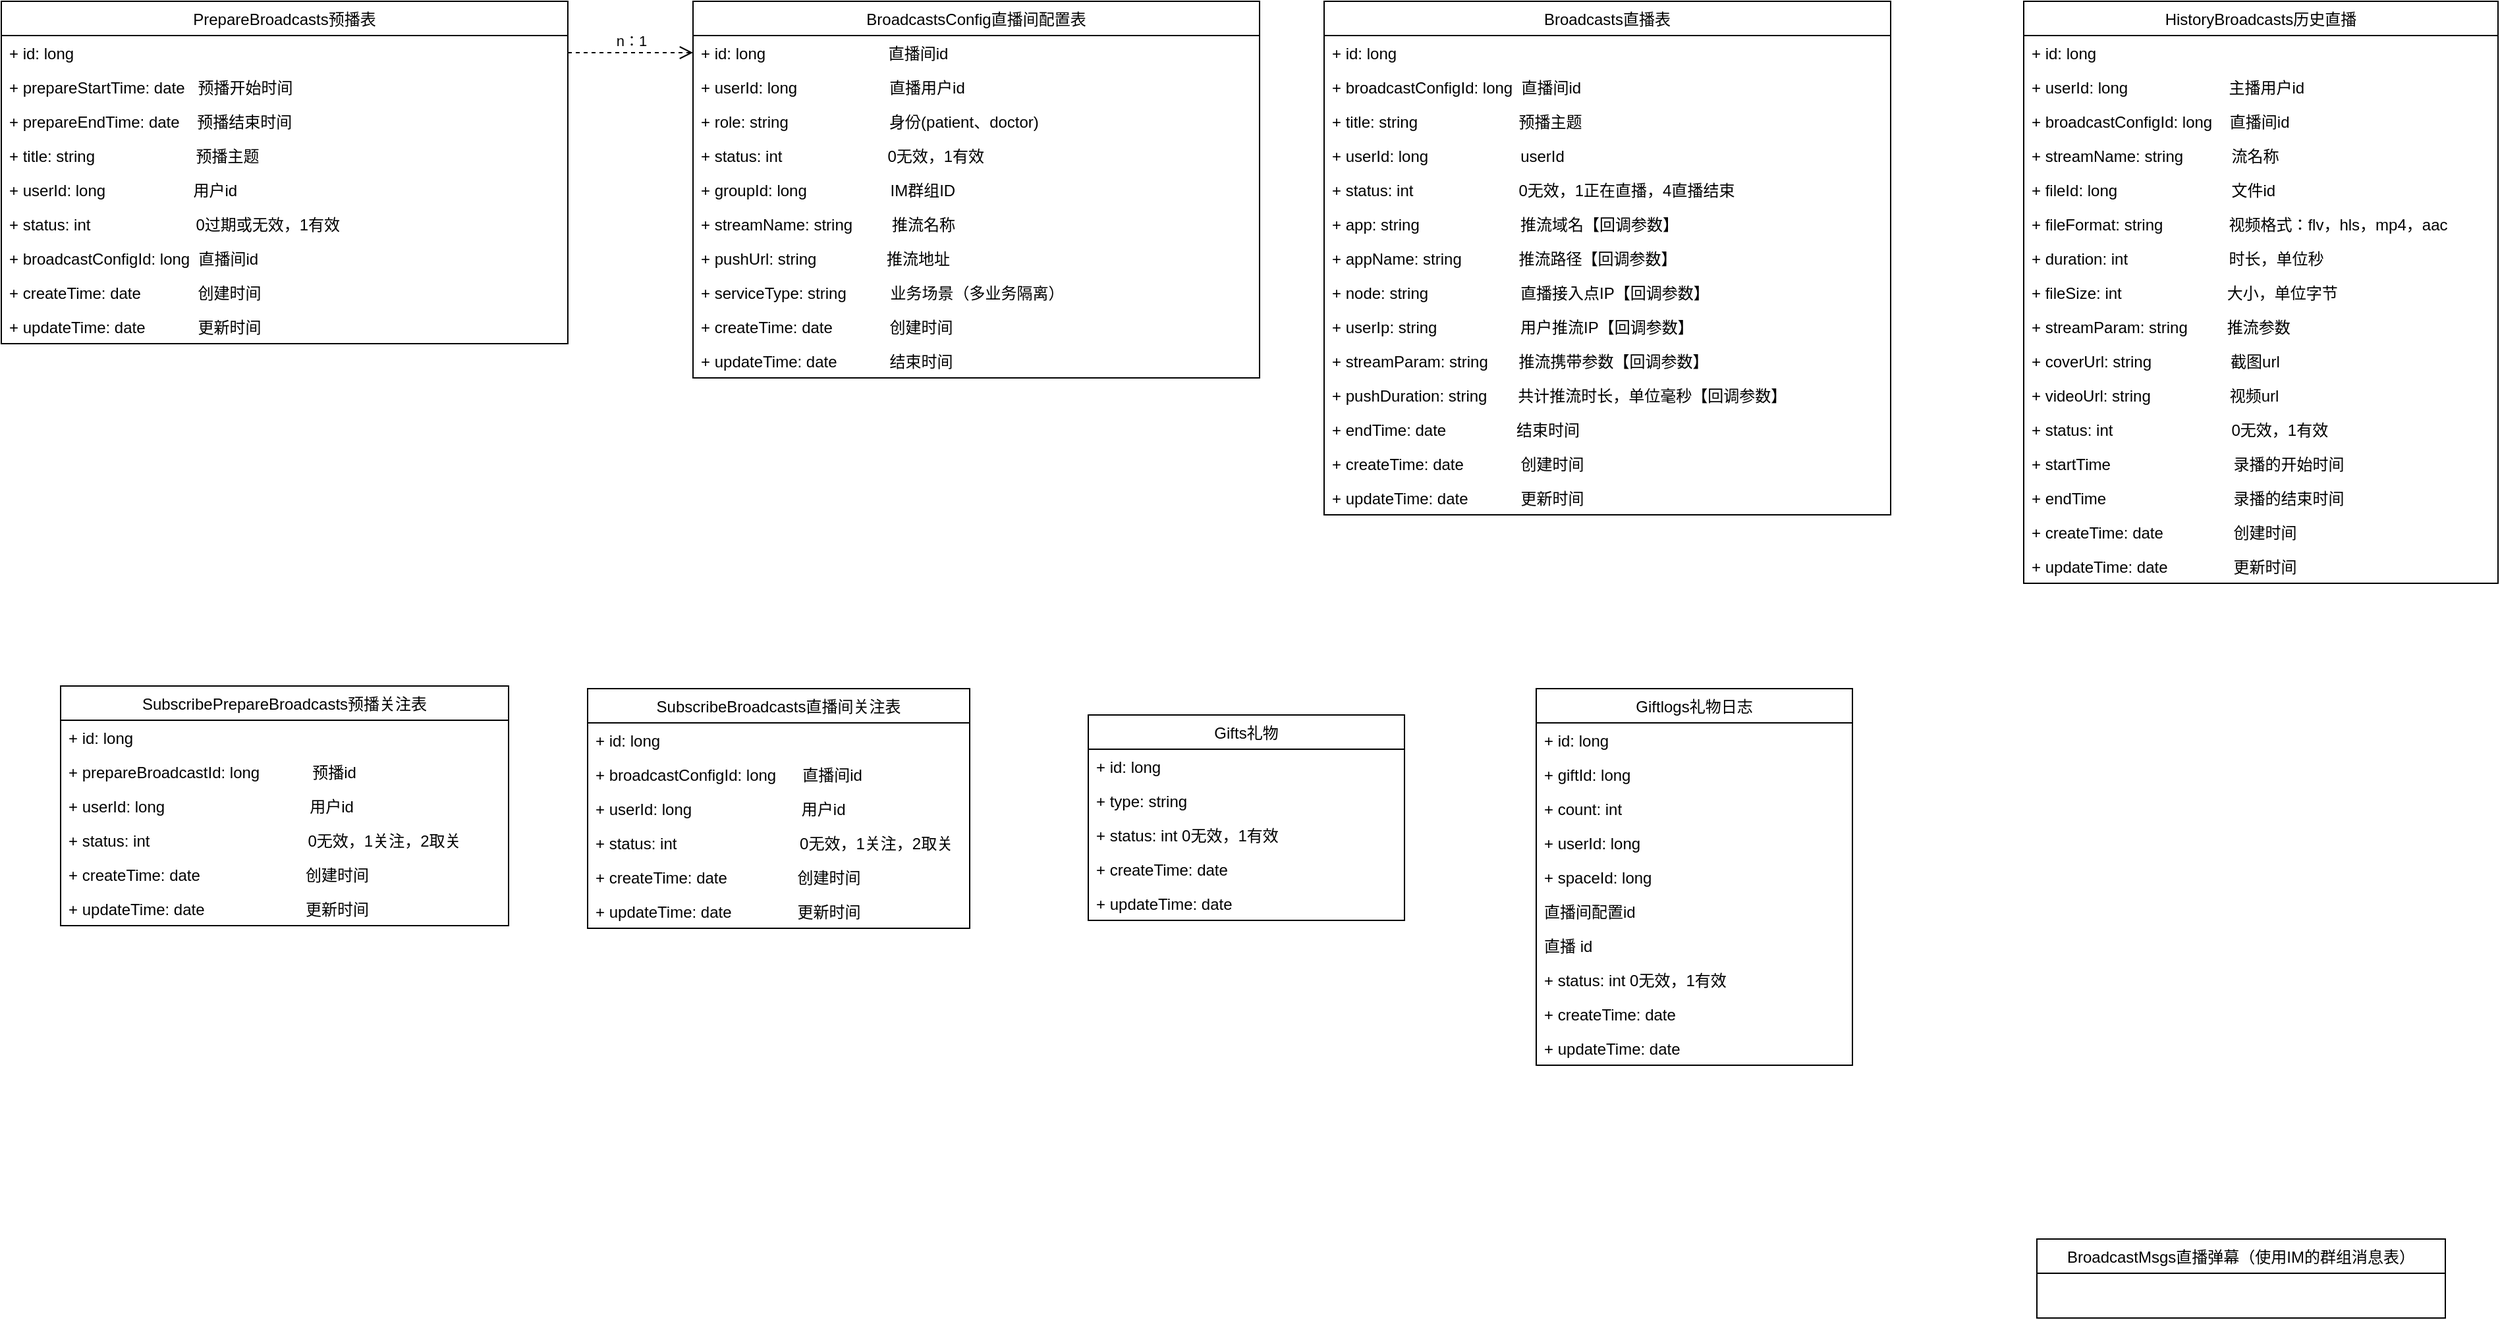 <mxfile version="13.1.11" type="github">
  <diagram id="NYbHi9VWummK1k-Ksz4C" name="Page-1">
    <mxGraphModel dx="1860" dy="1762" grid="1" gridSize="10" guides="1" tooltips="1" connect="1" arrows="1" fold="1" page="1" pageScale="1" pageWidth="827" pageHeight="1169" math="0" shadow="0">
      <root>
        <mxCell id="0" />
        <mxCell id="1" parent="0" />
        <mxCell id="_Sg_oN3kfxwypQQNNQwl-90" value="BroadcastMsgs直播弹幕（使用IM的群组消息表）" style="swimlane;fontStyle=0;childLayout=stackLayout;horizontal=1;startSize=26;fillColor=none;horizontalStack=0;resizeParent=1;resizeParentMax=0;resizeLast=0;collapsible=1;marginBottom=0;" vertex="1" parent="1">
          <mxGeometry x="740" y="860" width="310" height="60" as="geometry" />
        </mxCell>
        <mxCell id="_Sg_oN3kfxwypQQNNQwl-181" value="BroadcastsConfig直播间配置表" style="swimlane;fontStyle=0;childLayout=stackLayout;horizontal=1;startSize=26;fillColor=none;horizontalStack=0;resizeParent=1;resizeParentMax=0;resizeLast=0;collapsible=1;marginBottom=0;" vertex="1" parent="1">
          <mxGeometry x="-280" y="-80" width="430" height="286" as="geometry" />
        </mxCell>
        <mxCell id="_Sg_oN3kfxwypQQNNQwl-182" value="+ id: long                            直播间id" style="text;strokeColor=none;fillColor=none;align=left;verticalAlign=top;spacingLeft=4;spacingRight=4;overflow=hidden;rotatable=0;points=[[0,0.5],[1,0.5]];portConstraint=eastwest;" vertex="1" parent="_Sg_oN3kfxwypQQNNQwl-181">
          <mxGeometry y="26" width="430" height="26" as="geometry" />
        </mxCell>
        <mxCell id="_Sg_oN3kfxwypQQNNQwl-201" value="+ userId: long                     直播用户id" style="text;strokeColor=none;fillColor=none;align=left;verticalAlign=top;spacingLeft=4;spacingRight=4;overflow=hidden;rotatable=0;points=[[0,0.5],[1,0.5]];portConstraint=eastwest;" vertex="1" parent="_Sg_oN3kfxwypQQNNQwl-181">
          <mxGeometry y="52" width="430" height="26" as="geometry" />
        </mxCell>
        <mxCell id="_Sg_oN3kfxwypQQNNQwl-186" value="+ role: string                       身份(patient、doctor)" style="text;strokeColor=none;fillColor=none;align=left;verticalAlign=top;spacingLeft=4;spacingRight=4;overflow=hidden;rotatable=0;points=[[0,0.5],[1,0.5]];portConstraint=eastwest;" vertex="1" parent="_Sg_oN3kfxwypQQNNQwl-181">
          <mxGeometry y="78" width="430" height="26" as="geometry" />
        </mxCell>
        <mxCell id="_Sg_oN3kfxwypQQNNQwl-187" value="+ status: int                        0无效，1有效" style="text;strokeColor=none;fillColor=none;align=left;verticalAlign=top;spacingLeft=4;spacingRight=4;overflow=hidden;rotatable=0;points=[[0,0.5],[1,0.5]];portConstraint=eastwest;" vertex="1" parent="_Sg_oN3kfxwypQQNNQwl-181">
          <mxGeometry y="104" width="430" height="26" as="geometry" />
        </mxCell>
        <mxCell id="_Sg_oN3kfxwypQQNNQwl-189" value="+ groupId: long                   IM群组ID" style="text;strokeColor=none;fillColor=none;align=left;verticalAlign=top;spacingLeft=4;spacingRight=4;overflow=hidden;rotatable=0;points=[[0,0.5],[1,0.5]];portConstraint=eastwest;" vertex="1" parent="_Sg_oN3kfxwypQQNNQwl-181">
          <mxGeometry y="130" width="430" height="26" as="geometry" />
        </mxCell>
        <mxCell id="_Sg_oN3kfxwypQQNNQwl-202" value="+ streamName: string         推流名称" style="text;strokeColor=none;fillColor=none;align=left;verticalAlign=top;spacingLeft=4;spacingRight=4;overflow=hidden;rotatable=0;points=[[0,0.5],[1,0.5]];portConstraint=eastwest;" vertex="1" parent="_Sg_oN3kfxwypQQNNQwl-181">
          <mxGeometry y="156" width="430" height="26" as="geometry" />
        </mxCell>
        <mxCell id="_Sg_oN3kfxwypQQNNQwl-205" value="+ pushUrl: string                推流地址" style="text;strokeColor=none;fillColor=none;align=left;verticalAlign=top;spacingLeft=4;spacingRight=4;overflow=hidden;rotatable=0;points=[[0,0.5],[1,0.5]];portConstraint=eastwest;" vertex="1" parent="_Sg_oN3kfxwypQQNNQwl-181">
          <mxGeometry y="182" width="430" height="26" as="geometry" />
        </mxCell>
        <mxCell id="_Sg_oN3kfxwypQQNNQwl-192" value="+ serviceType: string          业务场景（多业务隔离）" style="text;strokeColor=none;fillColor=none;align=left;verticalAlign=top;spacingLeft=4;spacingRight=4;overflow=hidden;rotatable=0;points=[[0,0.5],[1,0.5]];portConstraint=eastwest;" vertex="1" parent="_Sg_oN3kfxwypQQNNQwl-181">
          <mxGeometry y="208" width="430" height="26" as="geometry" />
        </mxCell>
        <mxCell id="_Sg_oN3kfxwypQQNNQwl-198" value="+ createTime: date             创建时间" style="text;strokeColor=none;fillColor=none;align=left;verticalAlign=top;spacingLeft=4;spacingRight=4;overflow=hidden;rotatable=0;points=[[0,0.5],[1,0.5]];portConstraint=eastwest;" vertex="1" parent="_Sg_oN3kfxwypQQNNQwl-181">
          <mxGeometry y="234" width="430" height="26" as="geometry" />
        </mxCell>
        <mxCell id="_Sg_oN3kfxwypQQNNQwl-199" value="+ updateTime: date            结束时间" style="text;strokeColor=none;fillColor=none;align=left;verticalAlign=top;spacingLeft=4;spacingRight=4;overflow=hidden;rotatable=0;points=[[0,0.5],[1,0.5]];portConstraint=eastwest;" vertex="1" parent="_Sg_oN3kfxwypQQNNQwl-181">
          <mxGeometry y="260" width="430" height="26" as="geometry" />
        </mxCell>
        <mxCell id="_Sg_oN3kfxwypQQNNQwl-1" value="Broadcasts直播表" style="swimlane;fontStyle=0;childLayout=stackLayout;horizontal=1;startSize=26;fillColor=none;horizontalStack=0;resizeParent=1;resizeParentMax=0;resizeLast=0;collapsible=1;marginBottom=0;" vertex="1" parent="1">
          <mxGeometry x="199" y="-80" width="430" height="390" as="geometry" />
        </mxCell>
        <mxCell id="_Sg_oN3kfxwypQQNNQwl-2" value="+ id: long" style="text;strokeColor=none;fillColor=none;align=left;verticalAlign=top;spacingLeft=4;spacingRight=4;overflow=hidden;rotatable=0;points=[[0,0.5],[1,0.5]];portConstraint=eastwest;" vertex="1" parent="_Sg_oN3kfxwypQQNNQwl-1">
          <mxGeometry y="26" width="430" height="26" as="geometry" />
        </mxCell>
        <mxCell id="_Sg_oN3kfxwypQQNNQwl-203" value="+ broadcastConfigId: long  直播间id" style="text;strokeColor=none;fillColor=none;align=left;verticalAlign=top;spacingLeft=4;spacingRight=4;overflow=hidden;rotatable=0;points=[[0,0.5],[1,0.5]];portConstraint=eastwest;" vertex="1" parent="_Sg_oN3kfxwypQQNNQwl-1">
          <mxGeometry y="52" width="430" height="26" as="geometry" />
        </mxCell>
        <mxCell id="_Sg_oN3kfxwypQQNNQwl-5" value="+ title: string                       预播主题" style="text;strokeColor=none;fillColor=none;align=left;verticalAlign=top;spacingLeft=4;spacingRight=4;overflow=hidden;rotatable=0;points=[[0,0.5],[1,0.5]];portConstraint=eastwest;" vertex="1" parent="_Sg_oN3kfxwypQQNNQwl-1">
          <mxGeometry y="78" width="430" height="26" as="geometry" />
        </mxCell>
        <mxCell id="_Sg_oN3kfxwypQQNNQwl-42" value="+ userId: long                     userId" style="text;strokeColor=none;fillColor=none;align=left;verticalAlign=top;spacingLeft=4;spacingRight=4;overflow=hidden;rotatable=0;points=[[0,0.5],[1,0.5]];portConstraint=eastwest;" vertex="1" parent="_Sg_oN3kfxwypQQNNQwl-1">
          <mxGeometry y="104" width="430" height="26" as="geometry" />
        </mxCell>
        <mxCell id="_Sg_oN3kfxwypQQNNQwl-6" value="+ status: int                        0无效，1正在直播，4直播结束" style="text;strokeColor=none;fillColor=none;align=left;verticalAlign=top;spacingLeft=4;spacingRight=4;overflow=hidden;rotatable=0;points=[[0,0.5],[1,0.5]];portConstraint=eastwest;" vertex="1" parent="_Sg_oN3kfxwypQQNNQwl-1">
          <mxGeometry y="130" width="430" height="26" as="geometry" />
        </mxCell>
        <mxCell id="_Sg_oN3kfxwypQQNNQwl-114" value="+ app: string                       推流域名【回调参数】" style="text;strokeColor=none;fillColor=none;align=left;verticalAlign=top;spacingLeft=4;spacingRight=4;overflow=hidden;rotatable=0;points=[[0,0.5],[1,0.5]];portConstraint=eastwest;" vertex="1" parent="_Sg_oN3kfxwypQQNNQwl-1">
          <mxGeometry y="156" width="430" height="26" as="geometry" />
        </mxCell>
        <mxCell id="_Sg_oN3kfxwypQQNNQwl-118" value="+ appName: string             推流路径【回调参数】" style="text;strokeColor=none;fillColor=none;align=left;verticalAlign=top;spacingLeft=4;spacingRight=4;overflow=hidden;rotatable=0;points=[[0,0.5],[1,0.5]];portConstraint=eastwest;" vertex="1" parent="_Sg_oN3kfxwypQQNNQwl-1">
          <mxGeometry y="182" width="430" height="26" as="geometry" />
        </mxCell>
        <mxCell id="_Sg_oN3kfxwypQQNNQwl-119" value="+ node: string                     直播接入点IP【回调参数】" style="text;strokeColor=none;fillColor=none;align=left;verticalAlign=top;spacingLeft=4;spacingRight=4;overflow=hidden;rotatable=0;points=[[0,0.5],[1,0.5]];portConstraint=eastwest;" vertex="1" parent="_Sg_oN3kfxwypQQNNQwl-1">
          <mxGeometry y="208" width="430" height="26" as="geometry" />
        </mxCell>
        <mxCell id="_Sg_oN3kfxwypQQNNQwl-120" value="+ userIp: string                   用户推流IP【回调参数】" style="text;strokeColor=none;fillColor=none;align=left;verticalAlign=top;spacingLeft=4;spacingRight=4;overflow=hidden;rotatable=0;points=[[0,0.5],[1,0.5]];portConstraint=eastwest;" vertex="1" parent="_Sg_oN3kfxwypQQNNQwl-1">
          <mxGeometry y="234" width="430" height="26" as="geometry" />
        </mxCell>
        <mxCell id="_Sg_oN3kfxwypQQNNQwl-121" value="+ streamParam: string       推流携带参数【回调参数】" style="text;strokeColor=none;fillColor=none;align=left;verticalAlign=top;spacingLeft=4;spacingRight=4;overflow=hidden;rotatable=0;points=[[0,0.5],[1,0.5]];portConstraint=eastwest;" vertex="1" parent="_Sg_oN3kfxwypQQNNQwl-1">
          <mxGeometry y="260" width="430" height="26" as="geometry" />
        </mxCell>
        <mxCell id="_Sg_oN3kfxwypQQNNQwl-123" value="+ pushDuration: string       共计推流时长，单位毫秒【回调参数】" style="text;strokeColor=none;fillColor=none;align=left;verticalAlign=top;spacingLeft=4;spacingRight=4;overflow=hidden;rotatable=0;points=[[0,0.5],[1,0.5]];portConstraint=eastwest;" vertex="1" parent="_Sg_oN3kfxwypQQNNQwl-1">
          <mxGeometry y="286" width="430" height="26" as="geometry" />
        </mxCell>
        <mxCell id="_Sg_oN3kfxwypQQNNQwl-4" value="+ endTime: date                结束时间" style="text;strokeColor=none;fillColor=none;align=left;verticalAlign=top;spacingLeft=4;spacingRight=4;overflow=hidden;rotatable=0;points=[[0,0.5],[1,0.5]];portConstraint=eastwest;" vertex="1" parent="_Sg_oN3kfxwypQQNNQwl-1">
          <mxGeometry y="312" width="430" height="26" as="geometry" />
        </mxCell>
        <mxCell id="_Sg_oN3kfxwypQQNNQwl-17" value="+ createTime: date             创建时间" style="text;strokeColor=none;fillColor=none;align=left;verticalAlign=top;spacingLeft=4;spacingRight=4;overflow=hidden;rotatable=0;points=[[0,0.5],[1,0.5]];portConstraint=eastwest;" vertex="1" parent="_Sg_oN3kfxwypQQNNQwl-1">
          <mxGeometry y="338" width="430" height="26" as="geometry" />
        </mxCell>
        <mxCell id="_Sg_oN3kfxwypQQNNQwl-18" value="+ updateTime: date            更新时间" style="text;strokeColor=none;fillColor=none;align=left;verticalAlign=top;spacingLeft=4;spacingRight=4;overflow=hidden;rotatable=0;points=[[0,0.5],[1,0.5]];portConstraint=eastwest;" vertex="1" parent="_Sg_oN3kfxwypQQNNQwl-1">
          <mxGeometry y="364" width="430" height="26" as="geometry" />
        </mxCell>
        <mxCell id="_Sg_oN3kfxwypQQNNQwl-22" value="HistoryBroadcasts历史直播" style="swimlane;fontStyle=0;childLayout=stackLayout;horizontal=1;startSize=26;fillColor=none;horizontalStack=0;resizeParent=1;resizeParentMax=0;resizeLast=0;collapsible=1;marginBottom=0;" vertex="1" parent="1">
          <mxGeometry x="730" y="-80" width="360" height="442" as="geometry" />
        </mxCell>
        <mxCell id="_Sg_oN3kfxwypQQNNQwl-23" value="+ id: long" style="text;strokeColor=none;fillColor=none;align=left;verticalAlign=top;spacingLeft=4;spacingRight=4;overflow=hidden;rotatable=0;points=[[0,0.5],[1,0.5]];portConstraint=eastwest;" vertex="1" parent="_Sg_oN3kfxwypQQNNQwl-22">
          <mxGeometry y="26" width="360" height="26" as="geometry" />
        </mxCell>
        <mxCell id="_Sg_oN3kfxwypQQNNQwl-24" value="+ userId: long                       主播用户id" style="text;strokeColor=none;fillColor=none;align=left;verticalAlign=top;spacingLeft=4;spacingRight=4;overflow=hidden;rotatable=0;points=[[0,0.5],[1,0.5]];portConstraint=eastwest;" vertex="1" parent="_Sg_oN3kfxwypQQNNQwl-22">
          <mxGeometry y="52" width="360" height="26" as="geometry" />
        </mxCell>
        <mxCell id="_Sg_oN3kfxwypQQNNQwl-206" value="+ broadcastConfigId: long    直播间id" style="text;strokeColor=none;fillColor=none;align=left;verticalAlign=top;spacingLeft=4;spacingRight=4;overflow=hidden;rotatable=0;points=[[0,0.5],[1,0.5]];portConstraint=eastwest;" vertex="1" parent="_Sg_oN3kfxwypQQNNQwl-22">
          <mxGeometry y="78" width="360" height="26" as="geometry" />
        </mxCell>
        <mxCell id="_Sg_oN3kfxwypQQNNQwl-28" value="+ streamName: string           流名称" style="text;strokeColor=none;fillColor=none;align=left;verticalAlign=top;spacingLeft=4;spacingRight=4;overflow=hidden;rotatable=0;points=[[0,0.5],[1,0.5]];portConstraint=eastwest;" vertex="1" parent="_Sg_oN3kfxwypQQNNQwl-22">
          <mxGeometry y="104" width="360" height="26" as="geometry" />
        </mxCell>
        <mxCell id="_Sg_oN3kfxwypQQNNQwl-109" value="+ fileId: long                          文件id" style="text;strokeColor=none;fillColor=none;align=left;verticalAlign=top;spacingLeft=4;spacingRight=4;overflow=hidden;rotatable=0;points=[[0,0.5],[1,0.5]];portConstraint=eastwest;" vertex="1" parent="_Sg_oN3kfxwypQQNNQwl-22">
          <mxGeometry y="130" width="360" height="26" as="geometry" />
        </mxCell>
        <mxCell id="_Sg_oN3kfxwypQQNNQwl-110" value="+ fileFormat: string               视频格式：flv，hls，mp4，aac" style="text;strokeColor=none;fillColor=none;align=left;verticalAlign=top;spacingLeft=4;spacingRight=4;overflow=hidden;rotatable=0;points=[[0,0.5],[1,0.5]];portConstraint=eastwest;" vertex="1" parent="_Sg_oN3kfxwypQQNNQwl-22">
          <mxGeometry y="156" width="360" height="26" as="geometry" />
        </mxCell>
        <mxCell id="_Sg_oN3kfxwypQQNNQwl-111" value="+ duration: int                       时长，单位秒           " style="text;strokeColor=none;fillColor=none;align=left;verticalAlign=top;spacingLeft=4;spacingRight=4;overflow=hidden;rotatable=0;points=[[0,0.5],[1,0.5]];portConstraint=eastwest;" vertex="1" parent="_Sg_oN3kfxwypQQNNQwl-22">
          <mxGeometry y="182" width="360" height="26" as="geometry" />
        </mxCell>
        <mxCell id="_Sg_oN3kfxwypQQNNQwl-112" value="+ fileSize: int                        大小，单位字节           " style="text;strokeColor=none;fillColor=none;align=left;verticalAlign=top;spacingLeft=4;spacingRight=4;overflow=hidden;rotatable=0;points=[[0,0.5],[1,0.5]];portConstraint=eastwest;" vertex="1" parent="_Sg_oN3kfxwypQQNNQwl-22">
          <mxGeometry y="208" width="360" height="26" as="geometry" />
        </mxCell>
        <mxCell id="_Sg_oN3kfxwypQQNNQwl-113" value="+ streamParam: string         推流参数           " style="text;strokeColor=none;fillColor=none;align=left;verticalAlign=top;spacingLeft=4;spacingRight=4;overflow=hidden;rotatable=0;points=[[0,0.5],[1,0.5]];portConstraint=eastwest;" vertex="1" parent="_Sg_oN3kfxwypQQNNQwl-22">
          <mxGeometry y="234" width="360" height="26" as="geometry" />
        </mxCell>
        <mxCell id="_Sg_oN3kfxwypQQNNQwl-38" value="+ coverUrl: string                  截图url" style="text;strokeColor=none;fillColor=none;align=left;verticalAlign=top;spacingLeft=4;spacingRight=4;overflow=hidden;rotatable=0;points=[[0,0.5],[1,0.5]];portConstraint=eastwest;" vertex="1" parent="_Sg_oN3kfxwypQQNNQwl-22">
          <mxGeometry y="260" width="360" height="26" as="geometry" />
        </mxCell>
        <mxCell id="_Sg_oN3kfxwypQQNNQwl-49" value="+ videoUrl: string                  视频url" style="text;strokeColor=none;fillColor=none;align=left;verticalAlign=top;spacingLeft=4;spacingRight=4;overflow=hidden;rotatable=0;points=[[0,0.5],[1,0.5]];portConstraint=eastwest;" vertex="1" parent="_Sg_oN3kfxwypQQNNQwl-22">
          <mxGeometry y="286" width="360" height="26" as="geometry" />
        </mxCell>
        <mxCell id="_Sg_oN3kfxwypQQNNQwl-29" value="+ status: int                           0无效，1有效" style="text;strokeColor=none;fillColor=none;align=left;verticalAlign=top;spacingLeft=4;spacingRight=4;overflow=hidden;rotatable=0;points=[[0,0.5],[1,0.5]];portConstraint=eastwest;" vertex="1" parent="_Sg_oN3kfxwypQQNNQwl-22">
          <mxGeometry y="312" width="360" height="26" as="geometry" />
        </mxCell>
        <mxCell id="_Sg_oN3kfxwypQQNNQwl-154" value="+ startTime                            录播的开始时间" style="text;strokeColor=none;fillColor=none;align=left;verticalAlign=top;spacingLeft=4;spacingRight=4;overflow=hidden;rotatable=0;points=[[0,0.5],[1,0.5]];portConstraint=eastwest;" vertex="1" parent="_Sg_oN3kfxwypQQNNQwl-22">
          <mxGeometry y="338" width="360" height="26" as="geometry" />
        </mxCell>
        <mxCell id="_Sg_oN3kfxwypQQNNQwl-155" value="+ endTime                             录播的结束时间" style="text;strokeColor=none;fillColor=none;align=left;verticalAlign=top;spacingLeft=4;spacingRight=4;overflow=hidden;rotatable=0;points=[[0,0.5],[1,0.5]];portConstraint=eastwest;" vertex="1" parent="_Sg_oN3kfxwypQQNNQwl-22">
          <mxGeometry y="364" width="360" height="26" as="geometry" />
        </mxCell>
        <mxCell id="_Sg_oN3kfxwypQQNNQwl-26" value="+ createTime: date                创建时间" style="text;strokeColor=none;fillColor=none;align=left;verticalAlign=top;spacingLeft=4;spacingRight=4;overflow=hidden;rotatable=0;points=[[0,0.5],[1,0.5]];portConstraint=eastwest;" vertex="1" parent="_Sg_oN3kfxwypQQNNQwl-22">
          <mxGeometry y="390" width="360" height="26" as="geometry" />
        </mxCell>
        <mxCell id="_Sg_oN3kfxwypQQNNQwl-27" value="+ updateTime: date               更新时间" style="text;strokeColor=none;fillColor=none;align=left;verticalAlign=top;spacingLeft=4;spacingRight=4;overflow=hidden;rotatable=0;points=[[0,0.5],[1,0.5]];portConstraint=eastwest;" vertex="1" parent="_Sg_oN3kfxwypQQNNQwl-22">
          <mxGeometry y="416" width="360" height="26" as="geometry" />
        </mxCell>
        <mxCell id="_Sg_oN3kfxwypQQNNQwl-61" value="Giftlogs礼物日志" style="swimlane;fontStyle=0;childLayout=stackLayout;horizontal=1;startSize=26;fillColor=none;horizontalStack=0;resizeParent=1;resizeParentMax=0;resizeLast=0;collapsible=1;marginBottom=0;" vertex="1" parent="1">
          <mxGeometry x="360" y="442" width="240" height="286" as="geometry" />
        </mxCell>
        <mxCell id="_Sg_oN3kfxwypQQNNQwl-62" value="+ id: long" style="text;strokeColor=none;fillColor=none;align=left;verticalAlign=top;spacingLeft=4;spacingRight=4;overflow=hidden;rotatable=0;points=[[0,0.5],[1,0.5]];portConstraint=eastwest;" vertex="1" parent="_Sg_oN3kfxwypQQNNQwl-61">
          <mxGeometry y="26" width="240" height="26" as="geometry" />
        </mxCell>
        <mxCell id="_Sg_oN3kfxwypQQNNQwl-63" value="+ giftId: long" style="text;strokeColor=none;fillColor=none;align=left;verticalAlign=top;spacingLeft=4;spacingRight=4;overflow=hidden;rotatable=0;points=[[0,0.5],[1,0.5]];portConstraint=eastwest;" vertex="1" parent="_Sg_oN3kfxwypQQNNQwl-61">
          <mxGeometry y="52" width="240" height="26" as="geometry" />
        </mxCell>
        <mxCell id="_Sg_oN3kfxwypQQNNQwl-64" value="+ count: int" style="text;strokeColor=none;fillColor=none;align=left;verticalAlign=top;spacingLeft=4;spacingRight=4;overflow=hidden;rotatable=0;points=[[0,0.5],[1,0.5]];portConstraint=eastwest;" vertex="1" parent="_Sg_oN3kfxwypQQNNQwl-61">
          <mxGeometry y="78" width="240" height="26" as="geometry" />
        </mxCell>
        <mxCell id="_Sg_oN3kfxwypQQNNQwl-68" value="+ userId: long" style="text;strokeColor=none;fillColor=none;align=left;verticalAlign=top;spacingLeft=4;spacingRight=4;overflow=hidden;rotatable=0;points=[[0,0.5],[1,0.5]];portConstraint=eastwest;" vertex="1" parent="_Sg_oN3kfxwypQQNNQwl-61">
          <mxGeometry y="104" width="240" height="26" as="geometry" />
        </mxCell>
        <mxCell id="_Sg_oN3kfxwypQQNNQwl-69" value="+ spaceId: long" style="text;strokeColor=none;fillColor=none;align=left;verticalAlign=top;spacingLeft=4;spacingRight=4;overflow=hidden;rotatable=0;points=[[0,0.5],[1,0.5]];portConstraint=eastwest;" vertex="1" parent="_Sg_oN3kfxwypQQNNQwl-61">
          <mxGeometry y="130" width="240" height="26" as="geometry" />
        </mxCell>
        <mxCell id="_Sg_oN3kfxwypQQNNQwl-70" value="直播间配置id" style="text;strokeColor=none;fillColor=none;align=left;verticalAlign=top;spacingLeft=4;spacingRight=4;overflow=hidden;rotatable=0;points=[[0,0.5],[1,0.5]];portConstraint=eastwest;" vertex="1" parent="_Sg_oN3kfxwypQQNNQwl-61">
          <mxGeometry y="156" width="240" height="26" as="geometry" />
        </mxCell>
        <mxCell id="_Sg_oN3kfxwypQQNNQwl-157" value="直播 id" style="text;strokeColor=none;fillColor=none;align=left;verticalAlign=top;spacingLeft=4;spacingRight=4;overflow=hidden;rotatable=0;points=[[0,0.5],[1,0.5]];portConstraint=eastwest;" vertex="1" parent="_Sg_oN3kfxwypQQNNQwl-61">
          <mxGeometry y="182" width="240" height="26" as="geometry" />
        </mxCell>
        <mxCell id="_Sg_oN3kfxwypQQNNQwl-65" value="+ status: int 0无效，1有效" style="text;strokeColor=none;fillColor=none;align=left;verticalAlign=top;spacingLeft=4;spacingRight=4;overflow=hidden;rotatable=0;points=[[0,0.5],[1,0.5]];portConstraint=eastwest;" vertex="1" parent="_Sg_oN3kfxwypQQNNQwl-61">
          <mxGeometry y="208" width="240" height="26" as="geometry" />
        </mxCell>
        <mxCell id="_Sg_oN3kfxwypQQNNQwl-66" value="+ createTime: date" style="text;strokeColor=none;fillColor=none;align=left;verticalAlign=top;spacingLeft=4;spacingRight=4;overflow=hidden;rotatable=0;points=[[0,0.5],[1,0.5]];portConstraint=eastwest;" vertex="1" parent="_Sg_oN3kfxwypQQNNQwl-61">
          <mxGeometry y="234" width="240" height="26" as="geometry" />
        </mxCell>
        <mxCell id="_Sg_oN3kfxwypQQNNQwl-67" value="+ updateTime: date" style="text;strokeColor=none;fillColor=none;align=left;verticalAlign=top;spacingLeft=4;spacingRight=4;overflow=hidden;rotatable=0;points=[[0,0.5],[1,0.5]];portConstraint=eastwest;" vertex="1" parent="_Sg_oN3kfxwypQQNNQwl-61">
          <mxGeometry y="260" width="240" height="26" as="geometry" />
        </mxCell>
        <mxCell id="_Sg_oN3kfxwypQQNNQwl-53" value="Gifts礼物" style="swimlane;fontStyle=0;childLayout=stackLayout;horizontal=1;startSize=26;fillColor=none;horizontalStack=0;resizeParent=1;resizeParentMax=0;resizeLast=0;collapsible=1;marginBottom=0;" vertex="1" parent="1">
          <mxGeometry x="20" y="462" width="240" height="156" as="geometry" />
        </mxCell>
        <mxCell id="_Sg_oN3kfxwypQQNNQwl-54" value="+ id: long" style="text;strokeColor=none;fillColor=none;align=left;verticalAlign=top;spacingLeft=4;spacingRight=4;overflow=hidden;rotatable=0;points=[[0,0.5],[1,0.5]];portConstraint=eastwest;" vertex="1" parent="_Sg_oN3kfxwypQQNNQwl-53">
          <mxGeometry y="26" width="240" height="26" as="geometry" />
        </mxCell>
        <mxCell id="_Sg_oN3kfxwypQQNNQwl-60" value="+ type: string" style="text;strokeColor=none;fillColor=none;align=left;verticalAlign=top;spacingLeft=4;spacingRight=4;overflow=hidden;rotatable=0;points=[[0,0.5],[1,0.5]];portConstraint=eastwest;" vertex="1" parent="_Sg_oN3kfxwypQQNNQwl-53">
          <mxGeometry y="52" width="240" height="26" as="geometry" />
        </mxCell>
        <mxCell id="_Sg_oN3kfxwypQQNNQwl-57" value="+ status: int 0无效，1有效" style="text;strokeColor=none;fillColor=none;align=left;verticalAlign=top;spacingLeft=4;spacingRight=4;overflow=hidden;rotatable=0;points=[[0,0.5],[1,0.5]];portConstraint=eastwest;" vertex="1" parent="_Sg_oN3kfxwypQQNNQwl-53">
          <mxGeometry y="78" width="240" height="26" as="geometry" />
        </mxCell>
        <mxCell id="_Sg_oN3kfxwypQQNNQwl-58" value="+ createTime: date" style="text;strokeColor=none;fillColor=none;align=left;verticalAlign=top;spacingLeft=4;spacingRight=4;overflow=hidden;rotatable=0;points=[[0,0.5],[1,0.5]];portConstraint=eastwest;" vertex="1" parent="_Sg_oN3kfxwypQQNNQwl-53">
          <mxGeometry y="104" width="240" height="26" as="geometry" />
        </mxCell>
        <mxCell id="_Sg_oN3kfxwypQQNNQwl-59" value="+ updateTime: date" style="text;strokeColor=none;fillColor=none;align=left;verticalAlign=top;spacingLeft=4;spacingRight=4;overflow=hidden;rotatable=0;points=[[0,0.5],[1,0.5]];portConstraint=eastwest;" vertex="1" parent="_Sg_oN3kfxwypQQNNQwl-53">
          <mxGeometry y="130" width="240" height="26" as="geometry" />
        </mxCell>
        <mxCell id="_Sg_oN3kfxwypQQNNQwl-102" value="SubscribePrepareBroadcasts预播关注表" style="swimlane;fontStyle=0;childLayout=stackLayout;horizontal=1;startSize=26;fillColor=none;horizontalStack=0;resizeParent=1;resizeParentMax=0;resizeLast=0;collapsible=1;marginBottom=0;" vertex="1" parent="1">
          <mxGeometry x="-760" y="440" width="340" height="182" as="geometry" />
        </mxCell>
        <mxCell id="_Sg_oN3kfxwypQQNNQwl-103" value="+ id: long" style="text;strokeColor=none;fillColor=none;align=left;verticalAlign=top;spacingLeft=4;spacingRight=4;overflow=hidden;rotatable=0;points=[[0,0.5],[1,0.5]];portConstraint=eastwest;" vertex="1" parent="_Sg_oN3kfxwypQQNNQwl-102">
          <mxGeometry y="26" width="340" height="26" as="geometry" />
        </mxCell>
        <mxCell id="_Sg_oN3kfxwypQQNNQwl-104" value="+ prepareBroadcastId: long            预播id" style="text;strokeColor=none;fillColor=none;align=left;verticalAlign=top;spacingLeft=4;spacingRight=4;overflow=hidden;rotatable=0;points=[[0,0.5],[1,0.5]];portConstraint=eastwest;" vertex="1" parent="_Sg_oN3kfxwypQQNNQwl-102">
          <mxGeometry y="52" width="340" height="26" as="geometry" />
        </mxCell>
        <mxCell id="_Sg_oN3kfxwypQQNNQwl-105" value="+ userId: long                                 用户id" style="text;strokeColor=none;fillColor=none;align=left;verticalAlign=top;spacingLeft=4;spacingRight=4;overflow=hidden;rotatable=0;points=[[0,0.5],[1,0.5]];portConstraint=eastwest;" vertex="1" parent="_Sg_oN3kfxwypQQNNQwl-102">
          <mxGeometry y="78" width="340" height="26" as="geometry" />
        </mxCell>
        <mxCell id="_Sg_oN3kfxwypQQNNQwl-106" value="+ status: int                                    0无效，1关注，2取关" style="text;strokeColor=none;fillColor=none;align=left;verticalAlign=top;spacingLeft=4;spacingRight=4;overflow=hidden;rotatable=0;points=[[0,0.5],[1,0.5]];portConstraint=eastwest;" vertex="1" parent="_Sg_oN3kfxwypQQNNQwl-102">
          <mxGeometry y="104" width="340" height="26" as="geometry" />
        </mxCell>
        <mxCell id="_Sg_oN3kfxwypQQNNQwl-107" value="+ createTime: date                        创建时间" style="text;strokeColor=none;fillColor=none;align=left;verticalAlign=top;spacingLeft=4;spacingRight=4;overflow=hidden;rotatable=0;points=[[0,0.5],[1,0.5]];portConstraint=eastwest;" vertex="1" parent="_Sg_oN3kfxwypQQNNQwl-102">
          <mxGeometry y="130" width="340" height="26" as="geometry" />
        </mxCell>
        <mxCell id="_Sg_oN3kfxwypQQNNQwl-108" value="+ updateTime: date                       更新时间" style="text;strokeColor=none;fillColor=none;align=left;verticalAlign=top;spacingLeft=4;spacingRight=4;overflow=hidden;rotatable=0;points=[[0,0.5],[1,0.5]];portConstraint=eastwest;" vertex="1" parent="_Sg_oN3kfxwypQQNNQwl-102">
          <mxGeometry y="156" width="340" height="26" as="geometry" />
        </mxCell>
        <mxCell id="_Sg_oN3kfxwypQQNNQwl-10" value="SubscribeBroadcasts直播间关注表" style="swimlane;fontStyle=0;childLayout=stackLayout;horizontal=1;startSize=26;fillColor=none;horizontalStack=0;resizeParent=1;resizeParentMax=0;resizeLast=0;collapsible=1;marginBottom=0;" vertex="1" parent="1">
          <mxGeometry x="-360" y="442" width="290" height="182" as="geometry" />
        </mxCell>
        <mxCell id="_Sg_oN3kfxwypQQNNQwl-11" value="+ id: long" style="text;strokeColor=none;fillColor=none;align=left;verticalAlign=top;spacingLeft=4;spacingRight=4;overflow=hidden;rotatable=0;points=[[0,0.5],[1,0.5]];portConstraint=eastwest;" vertex="1" parent="_Sg_oN3kfxwypQQNNQwl-10">
          <mxGeometry y="26" width="290" height="26" as="geometry" />
        </mxCell>
        <mxCell id="_Sg_oN3kfxwypQQNNQwl-16" value="+ broadcastConfigId: long      直播间id" style="text;strokeColor=none;fillColor=none;align=left;verticalAlign=top;spacingLeft=4;spacingRight=4;overflow=hidden;rotatable=0;points=[[0,0.5],[1,0.5]];portConstraint=eastwest;" vertex="1" parent="_Sg_oN3kfxwypQQNNQwl-10">
          <mxGeometry y="52" width="290" height="26" as="geometry" />
        </mxCell>
        <mxCell id="_Sg_oN3kfxwypQQNNQwl-47" value="+ userId: long                         用户id" style="text;strokeColor=none;fillColor=none;align=left;verticalAlign=top;spacingLeft=4;spacingRight=4;overflow=hidden;rotatable=0;points=[[0,0.5],[1,0.5]];portConstraint=eastwest;" vertex="1" parent="_Sg_oN3kfxwypQQNNQwl-10">
          <mxGeometry y="78" width="290" height="26" as="geometry" />
        </mxCell>
        <mxCell id="_Sg_oN3kfxwypQQNNQwl-12" value="+ status: int                            0无效，1关注，2取关" style="text;strokeColor=none;fillColor=none;align=left;verticalAlign=top;spacingLeft=4;spacingRight=4;overflow=hidden;rotatable=0;points=[[0,0.5],[1,0.5]];portConstraint=eastwest;" vertex="1" parent="_Sg_oN3kfxwypQQNNQwl-10">
          <mxGeometry y="104" width="290" height="26" as="geometry" />
        </mxCell>
        <mxCell id="_Sg_oN3kfxwypQQNNQwl-13" value="+ createTime: date                创建时间" style="text;strokeColor=none;fillColor=none;align=left;verticalAlign=top;spacingLeft=4;spacingRight=4;overflow=hidden;rotatable=0;points=[[0,0.5],[1,0.5]];portConstraint=eastwest;" vertex="1" parent="_Sg_oN3kfxwypQQNNQwl-10">
          <mxGeometry y="130" width="290" height="26" as="geometry" />
        </mxCell>
        <mxCell id="_Sg_oN3kfxwypQQNNQwl-21" value="+ updateTime: date               更新时间" style="text;strokeColor=none;fillColor=none;align=left;verticalAlign=top;spacingLeft=4;spacingRight=4;overflow=hidden;rotatable=0;points=[[0,0.5],[1,0.5]];portConstraint=eastwest;" vertex="1" parent="_Sg_oN3kfxwypQQNNQwl-10">
          <mxGeometry y="156" width="290" height="26" as="geometry" />
        </mxCell>
        <mxCell id="_Sg_oN3kfxwypQQNNQwl-207" value="n：1" style="html=1;verticalAlign=bottom;endArrow=open;dashed=1;endSize=8;entryX=0;entryY=0.5;entryDx=0;entryDy=0;exitX=1;exitY=0.5;exitDx=0;exitDy=0;" edge="1" parent="1" source="_Sg_oN3kfxwypQQNNQwl-163" target="_Sg_oN3kfxwypQQNNQwl-182">
          <mxGeometry relative="1" as="geometry">
            <mxPoint x="-300" y="-10" as="sourcePoint" />
            <mxPoint x="-340" y="40" as="targetPoint" />
          </mxGeometry>
        </mxCell>
        <mxCell id="_Sg_oN3kfxwypQQNNQwl-162" value="PrepareBroadcasts预播表" style="swimlane;fontStyle=0;childLayout=stackLayout;horizontal=1;startSize=26;fillColor=none;horizontalStack=0;resizeParent=1;resizeParentMax=0;resizeLast=0;collapsible=1;marginBottom=0;" vertex="1" parent="1">
          <mxGeometry x="-805" y="-80" width="430" height="260" as="geometry" />
        </mxCell>
        <mxCell id="_Sg_oN3kfxwypQQNNQwl-163" value="+ id: long" style="text;strokeColor=none;fillColor=none;align=left;verticalAlign=top;spacingLeft=4;spacingRight=4;overflow=hidden;rotatable=0;points=[[0,0.5],[1,0.5]];portConstraint=eastwest;" vertex="1" parent="_Sg_oN3kfxwypQQNNQwl-162">
          <mxGeometry y="26" width="430" height="26" as="geometry" />
        </mxCell>
        <mxCell id="_Sg_oN3kfxwypQQNNQwl-164" value="+ prepareStartTime: date   预播开始时间" style="text;strokeColor=none;fillColor=none;align=left;verticalAlign=top;spacingLeft=4;spacingRight=4;overflow=hidden;rotatable=0;points=[[0,0.5],[1,0.5]];portConstraint=eastwest;" vertex="1" parent="_Sg_oN3kfxwypQQNNQwl-162">
          <mxGeometry y="52" width="430" height="26" as="geometry" />
        </mxCell>
        <mxCell id="_Sg_oN3kfxwypQQNNQwl-165" value="+ prepareEndTime: date    预播结束时间" style="text;strokeColor=none;fillColor=none;align=left;verticalAlign=top;spacingLeft=4;spacingRight=4;overflow=hidden;rotatable=0;points=[[0,0.5],[1,0.5]];portConstraint=eastwest;" vertex="1" parent="_Sg_oN3kfxwypQQNNQwl-162">
          <mxGeometry y="78" width="430" height="26" as="geometry" />
        </mxCell>
        <mxCell id="_Sg_oN3kfxwypQQNNQwl-166" value="+ title: string                       预播主题" style="text;strokeColor=none;fillColor=none;align=left;verticalAlign=top;spacingLeft=4;spacingRight=4;overflow=hidden;rotatable=0;points=[[0,0.5],[1,0.5]];portConstraint=eastwest;" vertex="1" parent="_Sg_oN3kfxwypQQNNQwl-162">
          <mxGeometry y="104" width="430" height="26" as="geometry" />
        </mxCell>
        <mxCell id="_Sg_oN3kfxwypQQNNQwl-167" value="+ userId: long                    用户id" style="text;strokeColor=none;fillColor=none;align=left;verticalAlign=top;spacingLeft=4;spacingRight=4;overflow=hidden;rotatable=0;points=[[0,0.5],[1,0.5]];portConstraint=eastwest;" vertex="1" parent="_Sg_oN3kfxwypQQNNQwl-162">
          <mxGeometry y="130" width="430" height="26" as="geometry" />
        </mxCell>
        <mxCell id="_Sg_oN3kfxwypQQNNQwl-168" value="+ status: int                        0过期或无效，1有效" style="text;strokeColor=none;fillColor=none;align=left;verticalAlign=top;spacingLeft=4;spacingRight=4;overflow=hidden;rotatable=0;points=[[0,0.5],[1,0.5]];portConstraint=eastwest;" vertex="1" parent="_Sg_oN3kfxwypQQNNQwl-162">
          <mxGeometry y="156" width="430" height="26" as="geometry" />
        </mxCell>
        <mxCell id="_Sg_oN3kfxwypQQNNQwl-169" value="+ broadcastConfigId: long  直播间id" style="text;strokeColor=none;fillColor=none;align=left;verticalAlign=top;spacingLeft=4;spacingRight=4;overflow=hidden;rotatable=0;points=[[0,0.5],[1,0.5]];portConstraint=eastwest;" vertex="1" parent="_Sg_oN3kfxwypQQNNQwl-162">
          <mxGeometry y="182" width="430" height="26" as="geometry" />
        </mxCell>
        <mxCell id="_Sg_oN3kfxwypQQNNQwl-179" value="+ createTime: date             创建时间" style="text;strokeColor=none;fillColor=none;align=left;verticalAlign=top;spacingLeft=4;spacingRight=4;overflow=hidden;rotatable=0;points=[[0,0.5],[1,0.5]];portConstraint=eastwest;" vertex="1" parent="_Sg_oN3kfxwypQQNNQwl-162">
          <mxGeometry y="208" width="430" height="26" as="geometry" />
        </mxCell>
        <mxCell id="_Sg_oN3kfxwypQQNNQwl-180" value="+ updateTime: date            更新时间" style="text;strokeColor=none;fillColor=none;align=left;verticalAlign=top;spacingLeft=4;spacingRight=4;overflow=hidden;rotatable=0;points=[[0,0.5],[1,0.5]];portConstraint=eastwest;" vertex="1" parent="_Sg_oN3kfxwypQQNNQwl-162">
          <mxGeometry y="234" width="430" height="26" as="geometry" />
        </mxCell>
      </root>
    </mxGraphModel>
  </diagram>
</mxfile>
